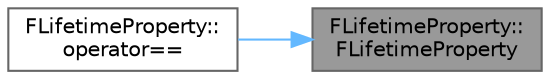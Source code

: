 digraph "FLifetimeProperty::FLifetimeProperty"
{
 // INTERACTIVE_SVG=YES
 // LATEX_PDF_SIZE
  bgcolor="transparent";
  edge [fontname=Helvetica,fontsize=10,labelfontname=Helvetica,labelfontsize=10];
  node [fontname=Helvetica,fontsize=10,shape=box,height=0.2,width=0.4];
  rankdir="RL";
  Node1 [id="Node000001",label="FLifetimeProperty::\lFLifetimeProperty",height=0.2,width=0.4,color="gray40", fillcolor="grey60", style="filled", fontcolor="black",tooltip=" "];
  Node1 -> Node2 [id="edge1_Node000001_Node000002",dir="back",color="steelblue1",style="solid",tooltip=" "];
  Node2 [id="Node000002",label="FLifetimeProperty::\loperator==",height=0.2,width=0.4,color="grey40", fillcolor="white", style="filled",URL="$d5/d8f/classFLifetimeProperty.html#a7062cb3b0b2cff20588dbe11e6a9cf7e",tooltip=" "];
}
